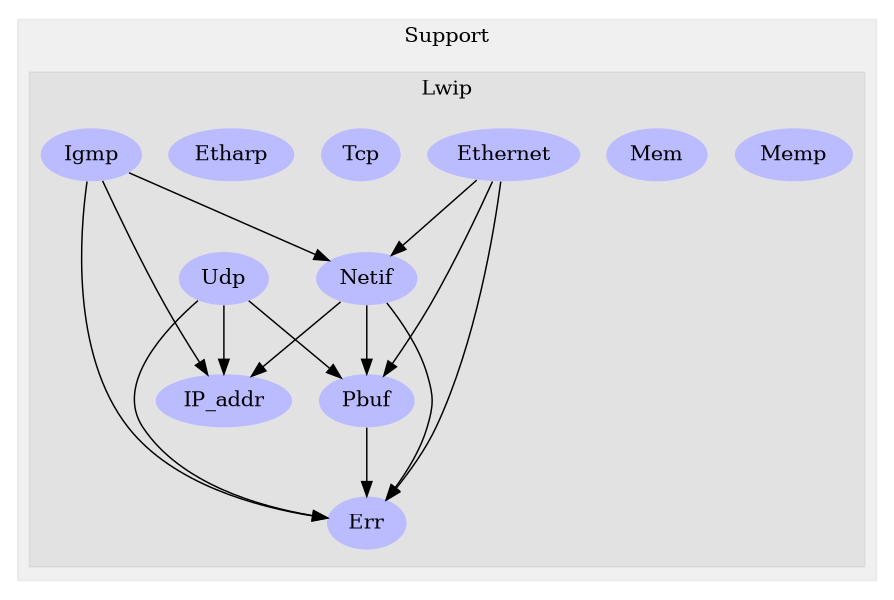 digraph G {
size="6,4";
ratio="fill";
subgraph cluster_0 {
label="Support";
color="#0000000F";
style="filled";
subgraph cluster_1 {
label="Lwip";
color="#0000000F";
style="filled";
u0[label="Memp",style="filled",fillcolor="#bbbbff",penwidth="0"];
u1[label="Mem",style="filled",fillcolor="#bbbbff",penwidth="0"];
u2[label="Udp",style="filled",fillcolor="#bbbbff",penwidth="0"];
u3[label="IP_addr",style="filled",fillcolor="#bbbbff",penwidth="0"];
u4[label="Ethernet",style="filled",fillcolor="#bbbbff",penwidth="0"];
u5[label="Tcp",style="filled",fillcolor="#bbbbff",penwidth="0"];
u6[label="Etharp",style="filled",fillcolor="#bbbbff",penwidth="0"];
u7[label="Netif",style="filled",fillcolor="#bbbbff",penwidth="0"];
u8[label="Err",style="filled",fillcolor="#bbbbff",penwidth="0"];
u9[label="Pbuf",style="filled",fillcolor="#bbbbff",penwidth="0"];
u10[label="Igmp",style="filled",fillcolor="#bbbbff",penwidth="0"];

}

}
u2 -> u3;
u2 -> u8;
u2 -> u9;
u4 -> u7;
u4 -> u8;
u4 -> u9;
u7 -> u3;
u7 -> u8;
u7 -> u9;
u9 -> u8;
u10 -> u3;
u10 -> u7;
u10 -> u8;

}
